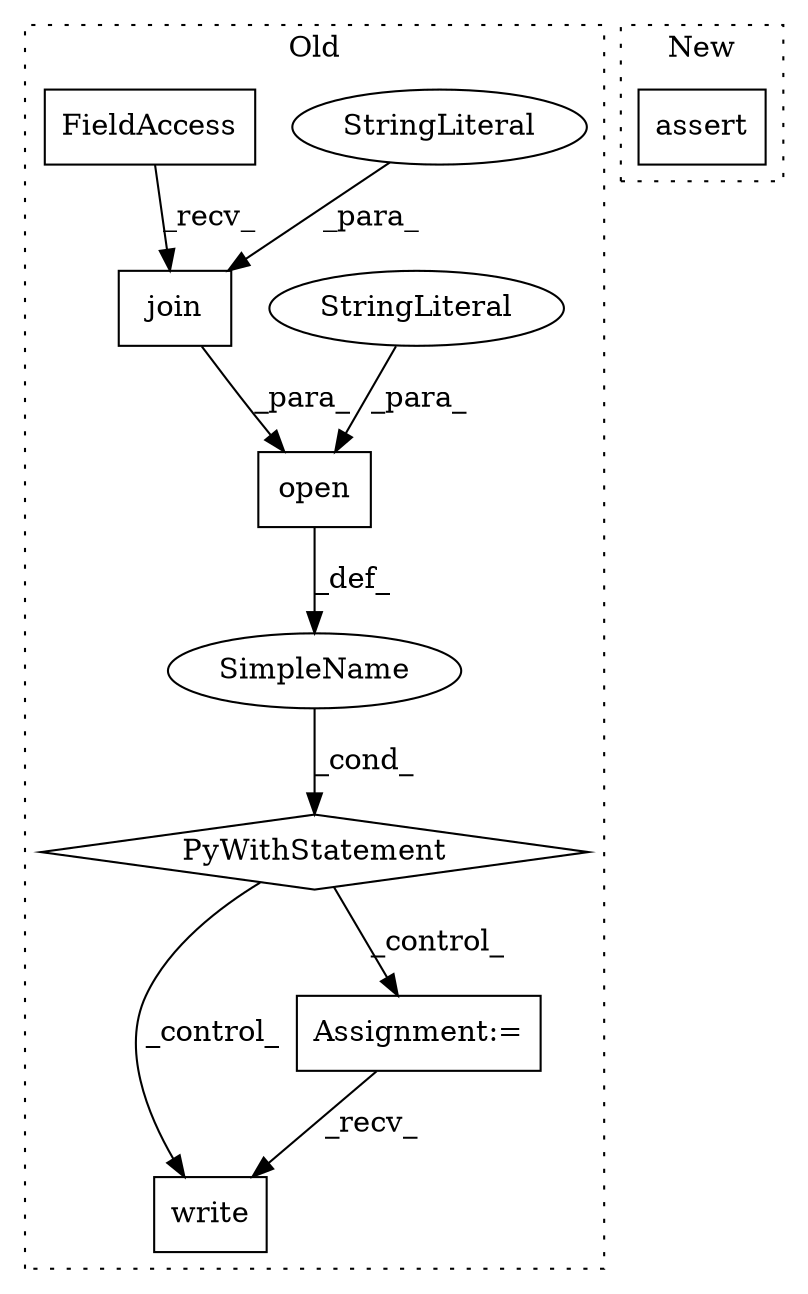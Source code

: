 digraph G {
subgraph cluster0 {
1 [label="write" a="32" s="12959,13030" l="6,1" shape="box"];
3 [label="Assignment:=" a="7" s="12934" l="8" shape="box"];
4 [label="SimpleName" a="42" s="" l="" shape="ellipse"];
5 [label="PyWithStatement" a="104" s="12867,12917" l="10,2" shape="diamond"];
6 [label="open" a="32" s="12877,12916" l="5,1" shape="box"];
7 [label="StringLiteral" a="45" s="12913" l="3" shape="ellipse"];
8 [label="join" a="32" s="12890,12911" l="5,1" shape="box"];
9 [label="StringLiteral" a="45" s="12902" l="9" shape="ellipse"];
10 [label="FieldAccess" a="22" s="12882" l="7" shape="box"];
label = "Old";
style="dotted";
}
subgraph cluster1 {
2 [label="assert" a="6" s="13394" l="7" shape="box"];
label = "New";
style="dotted";
}
3 -> 1 [label="_recv_"];
4 -> 5 [label="_cond_"];
5 -> 3 [label="_control_"];
5 -> 1 [label="_control_"];
6 -> 4 [label="_def_"];
7 -> 6 [label="_para_"];
8 -> 6 [label="_para_"];
9 -> 8 [label="_para_"];
10 -> 8 [label="_recv_"];
}